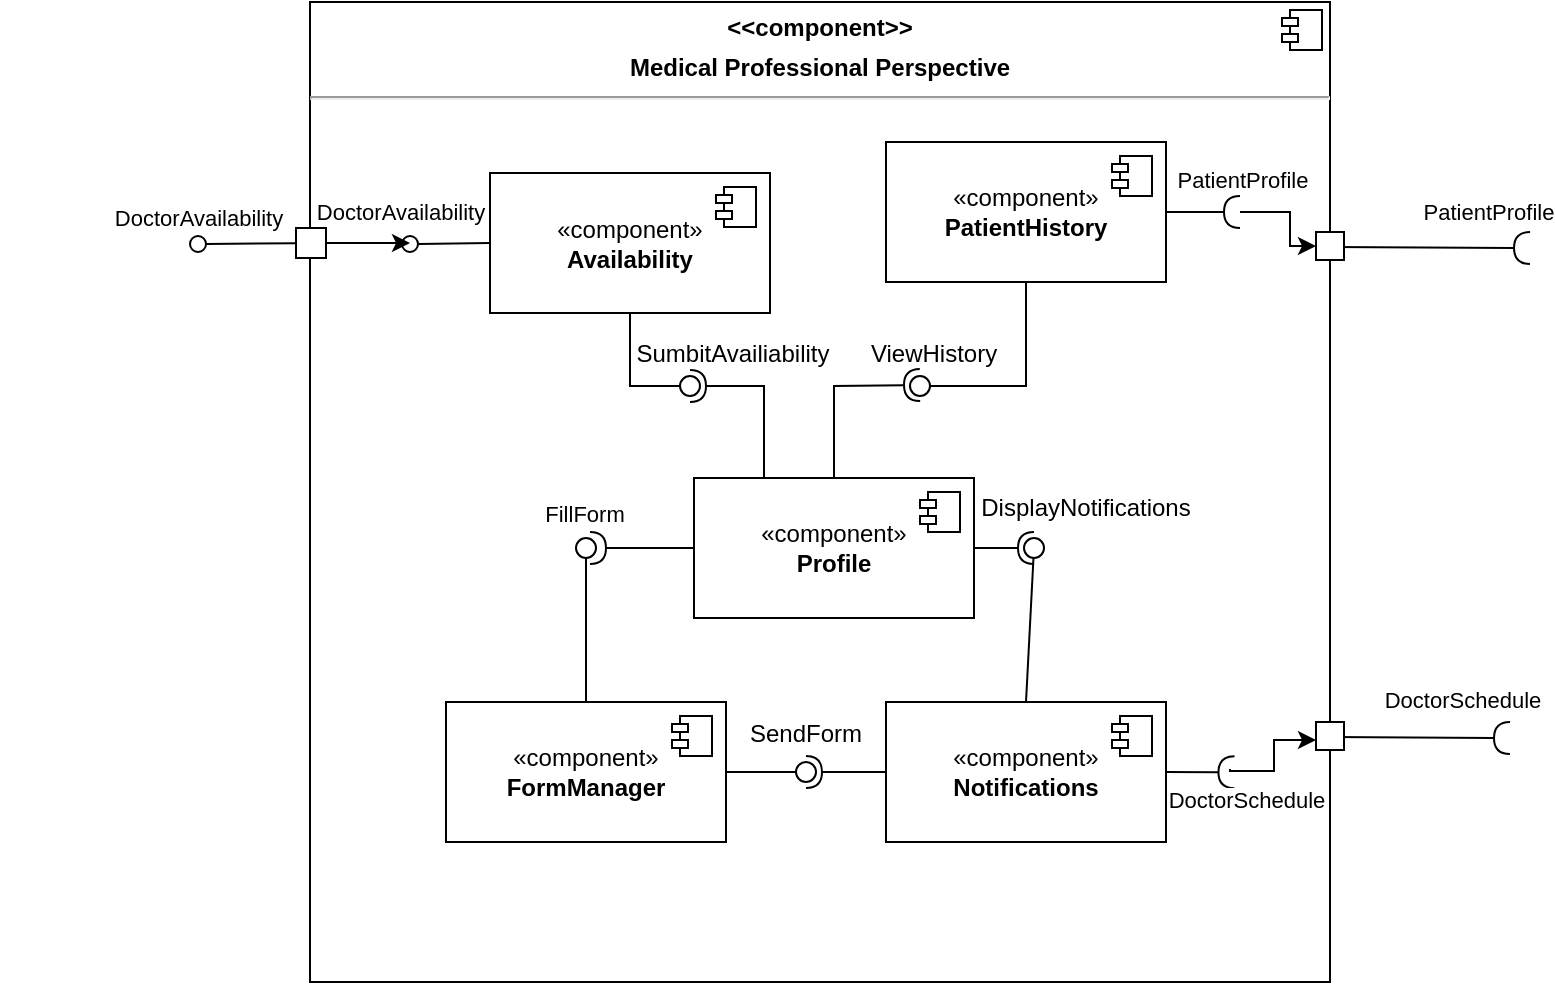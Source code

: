 <mxfile version="22.0.4" type="github">
  <diagram name="Page-1" id="5f0bae14-7c28-e335-631c-24af17079c00">
    <mxGraphModel dx="1434" dy="750" grid="1" gridSize="10" guides="1" tooltips="1" connect="1" arrows="1" fold="1" page="1" pageScale="1" pageWidth="1100" pageHeight="850" background="none" math="0" shadow="0">
      <root>
        <mxCell id="0" />
        <mxCell id="1" parent="0" />
        <mxCell id="lpX2XApsvJclECuOutFU-6" value="&lt;p style=&quot;margin:0px;margin-top:6px;text-align:center;&quot;&gt;&lt;b&gt;&amp;lt;&amp;lt;component&amp;gt;&amp;gt;&lt;/b&gt;&lt;/p&gt;&lt;p style=&quot;margin:0px;margin-top:6px;text-align:center;&quot;&gt;&lt;b&gt;Medical Professional Perspective&lt;/b&gt;&lt;/p&gt;&lt;hr&gt;&lt;p style=&quot;margin:0px;margin-left:8px;&quot;&gt;&lt;br&gt;&lt;/p&gt;" style="align=left;overflow=fill;html=1;dropTarget=0;whiteSpace=wrap;" parent="1" vertex="1">
          <mxGeometry x="260" y="40" width="510" height="490" as="geometry" />
        </mxCell>
        <mxCell id="lpX2XApsvJclECuOutFU-7" value="" style="shape=component;jettyWidth=8;jettyHeight=4;" parent="lpX2XApsvJclECuOutFU-6" vertex="1">
          <mxGeometry x="1" width="20" height="20" relative="1" as="geometry">
            <mxPoint x="-24" y="4" as="offset" />
          </mxGeometry>
        </mxCell>
        <mxCell id="lpX2XApsvJclECuOutFU-12" value="" style="rounded=0;orthogonalLoop=1;jettySize=auto;html=1;endArrow=halfCircle;endFill=0;endSize=6;strokeWidth=1;sketch=0;fontSize=12;curved=1;exitX=1;exitY=0.25;exitDx=0;exitDy=0;" parent="1" source="lpX2XApsvJclECuOutFU-6" edge="1">
          <mxGeometry relative="1" as="geometry">
            <mxPoint x="870" y="250" as="sourcePoint" />
            <mxPoint x="870" y="163" as="targetPoint" />
          </mxGeometry>
        </mxCell>
        <mxCell id="lpX2XApsvJclECuOutFU-14" value="PatientProfile" style="edgeLabel;html=1;align=center;verticalAlign=middle;resizable=0;points=[];" parent="lpX2XApsvJclECuOutFU-12" vertex="1" connectable="0">
          <mxGeometry x="0.568" y="-4" relative="1" as="geometry">
            <mxPoint y="-22" as="offset" />
          </mxGeometry>
        </mxCell>
        <mxCell id="lpX2XApsvJclECuOutFU-13" value="" style="ellipse;whiteSpace=wrap;html=1;align=center;aspect=fixed;fillColor=none;strokeColor=none;resizable=0;perimeter=centerPerimeter;rotatable=0;allowArrows=0;points=[];outlineConnect=1;" parent="1" vertex="1">
          <mxGeometry x="538" y="270" width="10" height="10" as="geometry" />
        </mxCell>
        <mxCell id="lpX2XApsvJclECuOutFU-15" value="" style="whiteSpace=wrap;html=1;aspect=fixed;" parent="1" vertex="1">
          <mxGeometry x="763" y="155" width="14" height="14" as="geometry" />
        </mxCell>
        <mxCell id="lpX2XApsvJclECuOutFU-22" style="edgeStyle=orthogonalEdgeStyle;rounded=0;orthogonalLoop=1;jettySize=auto;html=1;entryX=0;entryY=0.5;entryDx=0;entryDy=0;exitX=0.12;exitY=0.52;exitDx=0;exitDy=0;exitPerimeter=0;" parent="1" source="lpX2XApsvJclECuOutFU-27" target="lpX2XApsvJclECuOutFU-15" edge="1">
          <mxGeometry relative="1" as="geometry">
            <mxPoint x="730" y="150" as="sourcePoint" />
          </mxGeometry>
        </mxCell>
        <mxCell id="lpX2XApsvJclECuOutFU-20" value="«component»&lt;br&gt;&lt;b&gt;PatientHistory&lt;/b&gt;" style="html=1;dropTarget=0;whiteSpace=wrap;" parent="1" vertex="1">
          <mxGeometry x="548" y="110" width="140" height="70" as="geometry" />
        </mxCell>
        <mxCell id="lpX2XApsvJclECuOutFU-21" value="" style="shape=module;jettyWidth=8;jettyHeight=4;" parent="lpX2XApsvJclECuOutFU-20" vertex="1">
          <mxGeometry x="1" width="20" height="20" relative="1" as="geometry">
            <mxPoint x="-27" y="7" as="offset" />
          </mxGeometry>
        </mxCell>
        <mxCell id="lpX2XApsvJclECuOutFU-26" value="" style="rounded=0;orthogonalLoop=1;jettySize=auto;html=1;endArrow=halfCircle;endFill=0;endSize=6;strokeWidth=1;sketch=0;fontSize=12;curved=1;exitX=1;exitY=0.5;exitDx=0;exitDy=0;" parent="1" source="lpX2XApsvJclECuOutFU-20" target="lpX2XApsvJclECuOutFU-27" edge="1">
          <mxGeometry relative="1" as="geometry">
            <mxPoint x="625" y="275" as="sourcePoint" />
          </mxGeometry>
        </mxCell>
        <mxCell id="lpX2XApsvJclECuOutFU-27" value="" style="ellipse;whiteSpace=wrap;html=1;align=center;aspect=fixed;fillColor=none;strokeColor=none;resizable=0;perimeter=centerPerimeter;rotatable=0;allowArrows=0;points=[];outlineConnect=1;" parent="1" vertex="1">
          <mxGeometry x="720" y="140" width="10" height="10" as="geometry" />
        </mxCell>
        <mxCell id="lpX2XApsvJclECuOutFU-28" value="«component»&lt;br&gt;&lt;b&gt;Profile&lt;/b&gt;" style="html=1;dropTarget=0;whiteSpace=wrap;" parent="1" vertex="1">
          <mxGeometry x="452" y="278" width="140" height="70" as="geometry" />
        </mxCell>
        <mxCell id="lpX2XApsvJclECuOutFU-29" value="" style="shape=module;jettyWidth=8;jettyHeight=4;" parent="lpX2XApsvJclECuOutFU-28" vertex="1">
          <mxGeometry x="1" width="20" height="20" relative="1" as="geometry">
            <mxPoint x="-27" y="7" as="offset" />
          </mxGeometry>
        </mxCell>
        <mxCell id="ZxnuBTWhYzXRuVG-lCKm-1" style="edgeStyle=orthogonalEdgeStyle;rounded=0;orthogonalLoop=1;jettySize=auto;html=1;entryX=0;entryY=0.75;entryDx=0;entryDy=0;" parent="1" edge="1">
          <mxGeometry relative="1" as="geometry">
            <mxPoint x="720" y="423.5" as="sourcePoint" />
            <mxPoint x="763" y="409" as="targetPoint" />
            <Array as="points">
              <mxPoint x="720" y="424.5" />
              <mxPoint x="742" y="424.5" />
              <mxPoint x="742" y="409.5" />
            </Array>
          </mxGeometry>
        </mxCell>
        <mxCell id="lpX2XApsvJclECuOutFU-30" value="«component»&lt;br&gt;&lt;b&gt;Notifications&lt;/b&gt;" style="html=1;dropTarget=0;whiteSpace=wrap;" parent="1" vertex="1">
          <mxGeometry x="548" y="390" width="140" height="70" as="geometry" />
        </mxCell>
        <mxCell id="lpX2XApsvJclECuOutFU-31" value="" style="shape=module;jettyWidth=8;jettyHeight=4;" parent="lpX2XApsvJclECuOutFU-30" vertex="1">
          <mxGeometry x="1" width="20" height="20" relative="1" as="geometry">
            <mxPoint x="-27" y="7" as="offset" />
          </mxGeometry>
        </mxCell>
        <mxCell id="lpX2XApsvJclECuOutFU-32" value="«component»&lt;br&gt;&lt;b&gt;FormManager&lt;/b&gt;" style="html=1;dropTarget=0;whiteSpace=wrap;" parent="1" vertex="1">
          <mxGeometry x="328" y="390" width="140" height="70" as="geometry" />
        </mxCell>
        <mxCell id="lpX2XApsvJclECuOutFU-33" value="" style="shape=module;jettyWidth=8;jettyHeight=4;" parent="lpX2XApsvJclECuOutFU-32" vertex="1">
          <mxGeometry x="1" width="20" height="20" relative="1" as="geometry">
            <mxPoint x="-27" y="7" as="offset" />
          </mxGeometry>
        </mxCell>
        <mxCell id="lpX2XApsvJclECuOutFU-34" value="" style="rounded=0;orthogonalLoop=1;jettySize=auto;html=1;endArrow=halfCircle;endFill=0;endSize=6;strokeWidth=1;sketch=0;exitX=1;exitY=0.5;exitDx=0;exitDy=0;" parent="1" source="lpX2XApsvJclECuOutFU-28" edge="1">
          <mxGeometry relative="1" as="geometry">
            <mxPoint x="662" y="363" as="sourcePoint" />
            <mxPoint x="622" y="313" as="targetPoint" />
          </mxGeometry>
        </mxCell>
        <mxCell id="lpX2XApsvJclECuOutFU-35" value="" style="rounded=0;orthogonalLoop=1;jettySize=auto;html=1;endArrow=oval;endFill=0;sketch=0;sourcePerimeterSpacing=0;targetPerimeterSpacing=0;endSize=10;exitX=0.5;exitY=0;exitDx=0;exitDy=0;" parent="1" source="lpX2XApsvJclECuOutFU-30" edge="1">
          <mxGeometry relative="1" as="geometry">
            <mxPoint x="622" y="295" as="sourcePoint" />
            <mxPoint x="622" y="313" as="targetPoint" />
          </mxGeometry>
        </mxCell>
        <mxCell id="lpX2XApsvJclECuOutFU-36" value="" style="ellipse;whiteSpace=wrap;html=1;align=center;aspect=fixed;fillColor=none;strokeColor=none;resizable=0;perimeter=centerPerimeter;rotatable=0;allowArrows=0;points=[];outlineConnect=1;" parent="1" vertex="1">
          <mxGeometry x="625" y="308" width="10" height="10" as="geometry" />
        </mxCell>
        <mxCell id="lpX2XApsvJclECuOutFU-37" value="" style="rounded=0;orthogonalLoop=1;jettySize=auto;html=1;endArrow=halfCircle;endFill=0;endSize=6;strokeWidth=1;sketch=0;exitX=0;exitY=0.5;exitDx=0;exitDy=0;" parent="1" source="lpX2XApsvJclECuOutFU-30" edge="1">
          <mxGeometry relative="1" as="geometry">
            <mxPoint x="548" y="365" as="sourcePoint" />
            <mxPoint x="508" y="425" as="targetPoint" />
          </mxGeometry>
        </mxCell>
        <mxCell id="lpX2XApsvJclECuOutFU-40" value="" style="rounded=0;orthogonalLoop=1;jettySize=auto;html=1;endArrow=halfCircle;endFill=0;endSize=6;strokeWidth=1;sketch=0;fontSize=12;curved=1;exitX=1;exitY=0.75;exitDx=0;exitDy=0;" parent="1" source="lpX2XApsvJclECuOutFU-6" edge="1">
          <mxGeometry relative="1" as="geometry">
            <mxPoint x="875" y="335" as="sourcePoint" />
            <mxPoint x="860" y="408" as="targetPoint" />
          </mxGeometry>
        </mxCell>
        <mxCell id="lpX2XApsvJclECuOutFU-42" value="DoctorSchedule" style="edgeLabel;html=1;align=center;verticalAlign=middle;resizable=0;points=[];" parent="lpX2XApsvJclECuOutFU-40" vertex="1" connectable="0">
          <mxGeometry x="0.453" y="-1" relative="1" as="geometry">
            <mxPoint y="-20" as="offset" />
          </mxGeometry>
        </mxCell>
        <mxCell id="lpX2XApsvJclECuOutFU-41" value="" style="ellipse;whiteSpace=wrap;html=1;align=center;aspect=fixed;fillColor=none;strokeColor=none;resizable=0;perimeter=centerPerimeter;rotatable=0;allowArrows=0;points=[];outlineConnect=1;" parent="1" vertex="1">
          <mxGeometry x="850" y="330" width="10" height="10" as="geometry" />
        </mxCell>
        <mxCell id="lpX2XApsvJclECuOutFU-43" value="" style="whiteSpace=wrap;html=1;aspect=fixed;" parent="1" vertex="1">
          <mxGeometry x="763" y="400" width="14" height="14" as="geometry" />
        </mxCell>
        <mxCell id="lpX2XApsvJclECuOutFU-44" value="" style="rounded=0;orthogonalLoop=1;jettySize=auto;html=1;endArrow=halfCircle;endFill=0;endSize=6;strokeWidth=1;sketch=0;fontSize=12;curved=1;exitX=1;exitY=0.5;exitDx=0;exitDy=0;entryX=0.922;entryY=0.786;entryDx=0;entryDy=0;entryPerimeter=0;" parent="1" source="lpX2XApsvJclECuOutFU-30" edge="1">
          <mxGeometry relative="1" as="geometry">
            <mxPoint x="685" y="445" as="sourcePoint" />
            <mxPoint x="722.22" y="425.14" as="targetPoint" />
          </mxGeometry>
        </mxCell>
        <mxCell id="lpX2XApsvJclECuOutFU-45" value="" style="ellipse;whiteSpace=wrap;html=1;align=center;aspect=fixed;fillColor=none;strokeColor=none;resizable=0;perimeter=centerPerimeter;rotatable=0;allowArrows=0;points=[];outlineConnect=1;" parent="1" vertex="1">
          <mxGeometry x="668" y="440" width="10" height="10" as="geometry" />
        </mxCell>
        <mxCell id="lpX2XApsvJclECuOutFU-47" value="" style="rounded=0;orthogonalLoop=1;jettySize=auto;html=1;endArrow=oval;endFill=0;sketch=0;sourcePerimeterSpacing=0;targetPerimeterSpacing=0;endSize=10;exitX=1;exitY=0.5;exitDx=0;exitDy=0;" parent="1" source="lpX2XApsvJclECuOutFU-32" edge="1">
          <mxGeometry relative="1" as="geometry">
            <mxPoint x="488" y="355" as="sourcePoint" />
            <mxPoint x="508" y="425" as="targetPoint" />
          </mxGeometry>
        </mxCell>
        <mxCell id="lpX2XApsvJclECuOutFU-48" value="«component»&lt;br&gt;&lt;b&gt;Availability&lt;/b&gt;" style="html=1;dropTarget=0;whiteSpace=wrap;" parent="1" vertex="1">
          <mxGeometry x="350" y="125.5" width="140" height="70" as="geometry" />
        </mxCell>
        <mxCell id="lpX2XApsvJclECuOutFU-49" value="" style="shape=module;jettyWidth=8;jettyHeight=4;" parent="lpX2XApsvJclECuOutFU-48" vertex="1">
          <mxGeometry x="1" width="20" height="20" relative="1" as="geometry">
            <mxPoint x="-27" y="7" as="offset" />
          </mxGeometry>
        </mxCell>
        <mxCell id="lpX2XApsvJclECuOutFU-60" style="edgeStyle=orthogonalEdgeStyle;rounded=0;orthogonalLoop=1;jettySize=auto;html=1;" parent="1" source="lpX2XApsvJclECuOutFU-51" edge="1">
          <mxGeometry relative="1" as="geometry">
            <mxPoint x="310" y="160.5" as="targetPoint" />
          </mxGeometry>
        </mxCell>
        <mxCell id="lpX2XApsvJclECuOutFU-51" value="" style="html=1;rounded=0;" parent="1" vertex="1">
          <mxGeometry x="253" y="153" width="15" height="15" as="geometry" />
        </mxCell>
        <mxCell id="lpX2XApsvJclECuOutFU-52" value="" style="endArrow=none;html=1;rounded=0;align=center;verticalAlign=top;endFill=0;labelBackgroundColor=none;endSize=2;" parent="1" source="lpX2XApsvJclECuOutFU-51" target="lpX2XApsvJclECuOutFU-53" edge="1">
          <mxGeometry relative="1" as="geometry" />
        </mxCell>
        <mxCell id="lpX2XApsvJclECuOutFU-53" value="DoctorAvailability" style="ellipse;html=1;fontSize=11;align=center;fillColor=none;points=[];aspect=fixed;resizable=0;verticalAlign=bottom;labelPosition=center;verticalLabelPosition=top;flipH=1;" parent="1" vertex="1">
          <mxGeometry x="200" y="157" width="8" height="8" as="geometry" />
        </mxCell>
        <mxCell id="lpX2XApsvJclECuOutFU-58" value="" style="html=1;verticalAlign=bottom;labelBackgroundColor=none;endArrow=oval;endFill=0;endSize=8;rounded=0;exitX=0;exitY=0.5;exitDx=0;exitDy=0;" parent="1" source="lpX2XApsvJclECuOutFU-48" edge="1">
          <mxGeometry width="160" relative="1" as="geometry">
            <mxPoint x="120" y="240" as="sourcePoint" />
            <mxPoint x="310" y="161" as="targetPoint" />
          </mxGeometry>
        </mxCell>
        <mxCell id="lpX2XApsvJclECuOutFU-59" value="&lt;font style=&quot;font-size: 11px;&quot;&gt;DoctorAvailability&lt;/font&gt;" style="edgeLabel;html=1;align=center;verticalAlign=middle;resizable=0;points=[];fontSize=11;" parent="lpX2XApsvJclECuOutFU-58" vertex="1" connectable="0">
          <mxGeometry x="0.43" y="1" relative="1" as="geometry">
            <mxPoint x="-17" y="-17" as="offset" />
          </mxGeometry>
        </mxCell>
        <mxCell id="lpX2XApsvJclECuOutFU-61" value="SendForm" style="text;strokeColor=none;align=center;fillColor=none;html=1;verticalAlign=middle;whiteSpace=wrap;rounded=0;" parent="1" vertex="1">
          <mxGeometry x="478" y="396" width="60" height="19" as="geometry" />
        </mxCell>
        <mxCell id="lpX2XApsvJclECuOutFU-63" value="DisplayNotifications" style="text;strokeColor=none;align=center;fillColor=none;html=1;verticalAlign=middle;whiteSpace=wrap;rounded=0;" parent="1" vertex="1">
          <mxGeometry x="592" y="283" width="112" height="19" as="geometry" />
        </mxCell>
        <mxCell id="ZxnuBTWhYzXRuVG-lCKm-5" value="" style="ellipse;whiteSpace=wrap;html=1;align=center;aspect=fixed;fillColor=none;strokeColor=none;resizable=0;perimeter=centerPerimeter;rotatable=0;allowArrows=0;points=[];outlineConnect=1;" parent="1" vertex="1">
          <mxGeometry x="563" y="230" width="10" height="10" as="geometry" />
        </mxCell>
        <mxCell id="ZxnuBTWhYzXRuVG-lCKm-6" value="ViewHistory" style="text;strokeColor=none;align=center;fillColor=none;html=1;verticalAlign=middle;whiteSpace=wrap;rounded=0;" parent="1" vertex="1">
          <mxGeometry x="542" y="206" width="60" height="19" as="geometry" />
        </mxCell>
        <mxCell id="ZxnuBTWhYzXRuVG-lCKm-9" value="" style="ellipse;whiteSpace=wrap;html=1;align=center;aspect=fixed;fillColor=none;strokeColor=none;resizable=0;perimeter=centerPerimeter;rotatable=0;allowArrows=0;points=[];outlineConnect=1;" parent="1" vertex="1">
          <mxGeometry x="425" y="230" width="10" height="10" as="geometry" />
        </mxCell>
        <mxCell id="ZxnuBTWhYzXRuVG-lCKm-12" value="" style="ellipse;whiteSpace=wrap;html=1;align=center;aspect=fixed;fillColor=none;strokeColor=none;resizable=0;perimeter=centerPerimeter;rotatable=0;allowArrows=0;points=[];outlineConnect=1;" parent="1" vertex="1">
          <mxGeometry x="663" y="230" width="10" height="10" as="geometry" />
        </mxCell>
        <mxCell id="ZxnuBTWhYzXRuVG-lCKm-19" value="" style="rounded=0;orthogonalLoop=1;jettySize=auto;html=1;endArrow=halfCircle;endFill=0;endSize=6;strokeWidth=1;sketch=0;exitX=0.5;exitY=0;exitDx=0;exitDy=0;" parent="1" source="lpX2XApsvJclECuOutFU-28" edge="1">
          <mxGeometry relative="1" as="geometry">
            <mxPoint x="545" y="231.5" as="sourcePoint" />
            <mxPoint x="565" y="231.5" as="targetPoint" />
            <Array as="points">
              <mxPoint x="522" y="232" />
            </Array>
          </mxGeometry>
        </mxCell>
        <mxCell id="ZxnuBTWhYzXRuVG-lCKm-20" value="" style="rounded=0;orthogonalLoop=1;jettySize=auto;html=1;endArrow=oval;endFill=0;sketch=0;sourcePerimeterSpacing=0;targetPerimeterSpacing=0;endSize=10;exitX=0.5;exitY=1;exitDx=0;exitDy=0;" parent="1" source="lpX2XApsvJclECuOutFU-20" edge="1">
          <mxGeometry relative="1" as="geometry">
            <mxPoint x="585" y="232" as="sourcePoint" />
            <mxPoint x="565" y="232" as="targetPoint" />
            <Array as="points">
              <mxPoint x="618" y="232" />
            </Array>
          </mxGeometry>
        </mxCell>
        <mxCell id="ZxnuBTWhYzXRuVG-lCKm-21" value="" style="ellipse;whiteSpace=wrap;html=1;align=center;aspect=fixed;fillColor=none;strokeColor=none;resizable=0;perimeter=centerPerimeter;rotatable=0;allowArrows=0;points=[];outlineConnect=1;" parent="1" vertex="1">
          <mxGeometry x="105" y="270" width="10" height="10" as="geometry" />
        </mxCell>
        <mxCell id="ZxnuBTWhYzXRuVG-lCKm-22" value="" style="rounded=0;orthogonalLoop=1;jettySize=auto;html=1;endArrow=halfCircle;endFill=0;endSize=6;strokeWidth=1;sketch=0;exitX=0.25;exitY=0;exitDx=0;exitDy=0;" parent="1" source="lpX2XApsvJclECuOutFU-28" target="ZxnuBTWhYzXRuVG-lCKm-24" edge="1">
          <mxGeometry relative="1" as="geometry">
            <mxPoint x="470" y="232" as="sourcePoint" />
            <Array as="points">
              <mxPoint x="487" y="232" />
            </Array>
          </mxGeometry>
        </mxCell>
        <mxCell id="ZxnuBTWhYzXRuVG-lCKm-23" value="" style="rounded=0;orthogonalLoop=1;jettySize=auto;html=1;endArrow=oval;endFill=0;sketch=0;sourcePerimeterSpacing=0;targetPerimeterSpacing=0;endSize=10;exitX=0.5;exitY=1;exitDx=0;exitDy=0;" parent="1" source="lpX2XApsvJclECuOutFU-48" target="ZxnuBTWhYzXRuVG-lCKm-24" edge="1">
          <mxGeometry relative="1" as="geometry">
            <mxPoint x="430" y="232" as="sourcePoint" />
            <Array as="points">
              <mxPoint x="420" y="232" />
            </Array>
          </mxGeometry>
        </mxCell>
        <mxCell id="ZxnuBTWhYzXRuVG-lCKm-24" value="" style="ellipse;whiteSpace=wrap;html=1;align=center;aspect=fixed;fillColor=none;strokeColor=none;resizable=0;perimeter=centerPerimeter;rotatable=0;allowArrows=0;points=[];outlineConnect=1;" parent="1" vertex="1">
          <mxGeometry x="445" y="227" width="10" height="10" as="geometry" />
        </mxCell>
        <mxCell id="ZxnuBTWhYzXRuVG-lCKm-25" value="SumbitAvailiability" style="text;strokeColor=none;align=center;fillColor=none;html=1;verticalAlign=middle;whiteSpace=wrap;rounded=0;" parent="1" vertex="1">
          <mxGeometry x="425" y="206" width="93" height="19" as="geometry" />
        </mxCell>
        <mxCell id="g2MZ0-lb3N7Sr8p72ey2-1" value="PatientProfile" style="edgeLabel;html=1;align=center;verticalAlign=middle;resizable=0;points=[];" parent="1" vertex="1" connectable="0">
          <mxGeometry x="725.999" y="128.5" as="geometry" />
        </mxCell>
        <mxCell id="g2MZ0-lb3N7Sr8p72ey2-2" value="DoctorSchedule" style="edgeLabel;html=1;align=center;verticalAlign=middle;resizable=0;points=[];" parent="1" vertex="1" connectable="0">
          <mxGeometry x="728.003" y="439.001" as="geometry" />
        </mxCell>
        <mxCell id="QNde3Poyb1d5C89Mu7IW-1" value="" style="rounded=0;orthogonalLoop=1;jettySize=auto;html=1;endArrow=halfCircle;endFill=0;endSize=6;strokeWidth=1;sketch=0;exitX=0;exitY=0.5;exitDx=0;exitDy=0;entryX=0.5;entryY=0.5;entryDx=0;entryDy=0;entryPerimeter=0;" edge="1" target="QNde3Poyb1d5C89Mu7IW-3" parent="1" source="lpX2XApsvJclECuOutFU-28">
          <mxGeometry relative="1" as="geometry">
            <mxPoint x="420" y="313" as="sourcePoint" />
          </mxGeometry>
        </mxCell>
        <mxCell id="QNde3Poyb1d5C89Mu7IW-2" value="" style="rounded=0;orthogonalLoop=1;jettySize=auto;html=1;endArrow=oval;endFill=0;sketch=0;sourcePerimeterSpacing=0;targetPerimeterSpacing=0;endSize=10;exitX=0.5;exitY=0;exitDx=0;exitDy=0;" edge="1" parent="1" source="lpX2XApsvJclECuOutFU-32">
          <mxGeometry relative="1" as="geometry">
            <mxPoint x="380" y="313" as="sourcePoint" />
            <mxPoint x="398" y="313" as="targetPoint" />
          </mxGeometry>
        </mxCell>
        <mxCell id="QNde3Poyb1d5C89Mu7IW-4" value="FillForm" style="edgeLabel;html=1;align=center;verticalAlign=middle;resizable=0;points=[];" vertex="1" connectable="0" parent="QNde3Poyb1d5C89Mu7IW-2">
          <mxGeometry x="0.351" y="-3" relative="1" as="geometry">
            <mxPoint x="-4" y="-42" as="offset" />
          </mxGeometry>
        </mxCell>
        <mxCell id="QNde3Poyb1d5C89Mu7IW-3" value="" style="ellipse;whiteSpace=wrap;html=1;align=center;aspect=fixed;fillColor=none;strokeColor=none;resizable=0;perimeter=centerPerimeter;rotatable=0;allowArrows=0;points=[];outlineConnect=1;" vertex="1" parent="1">
          <mxGeometry x="395" y="308" width="10" height="10" as="geometry" />
        </mxCell>
      </root>
    </mxGraphModel>
  </diagram>
</mxfile>
